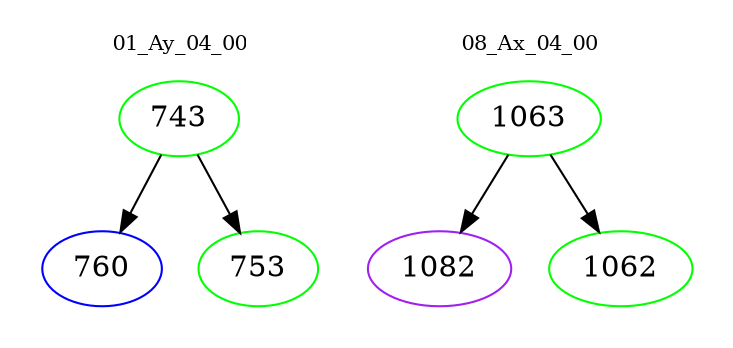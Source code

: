 digraph{
subgraph cluster_0 {
color = white
label = "01_Ay_04_00";
fontsize=10;
T0_743 [label="743", color="green"]
T0_743 -> T0_760 [color="black"]
T0_760 [label="760", color="blue"]
T0_743 -> T0_753 [color="black"]
T0_753 [label="753", color="green"]
}
subgraph cluster_1 {
color = white
label = "08_Ax_04_00";
fontsize=10;
T1_1063 [label="1063", color="green"]
T1_1063 -> T1_1082 [color="black"]
T1_1082 [label="1082", color="purple"]
T1_1063 -> T1_1062 [color="black"]
T1_1062 [label="1062", color="green"]
}
}
